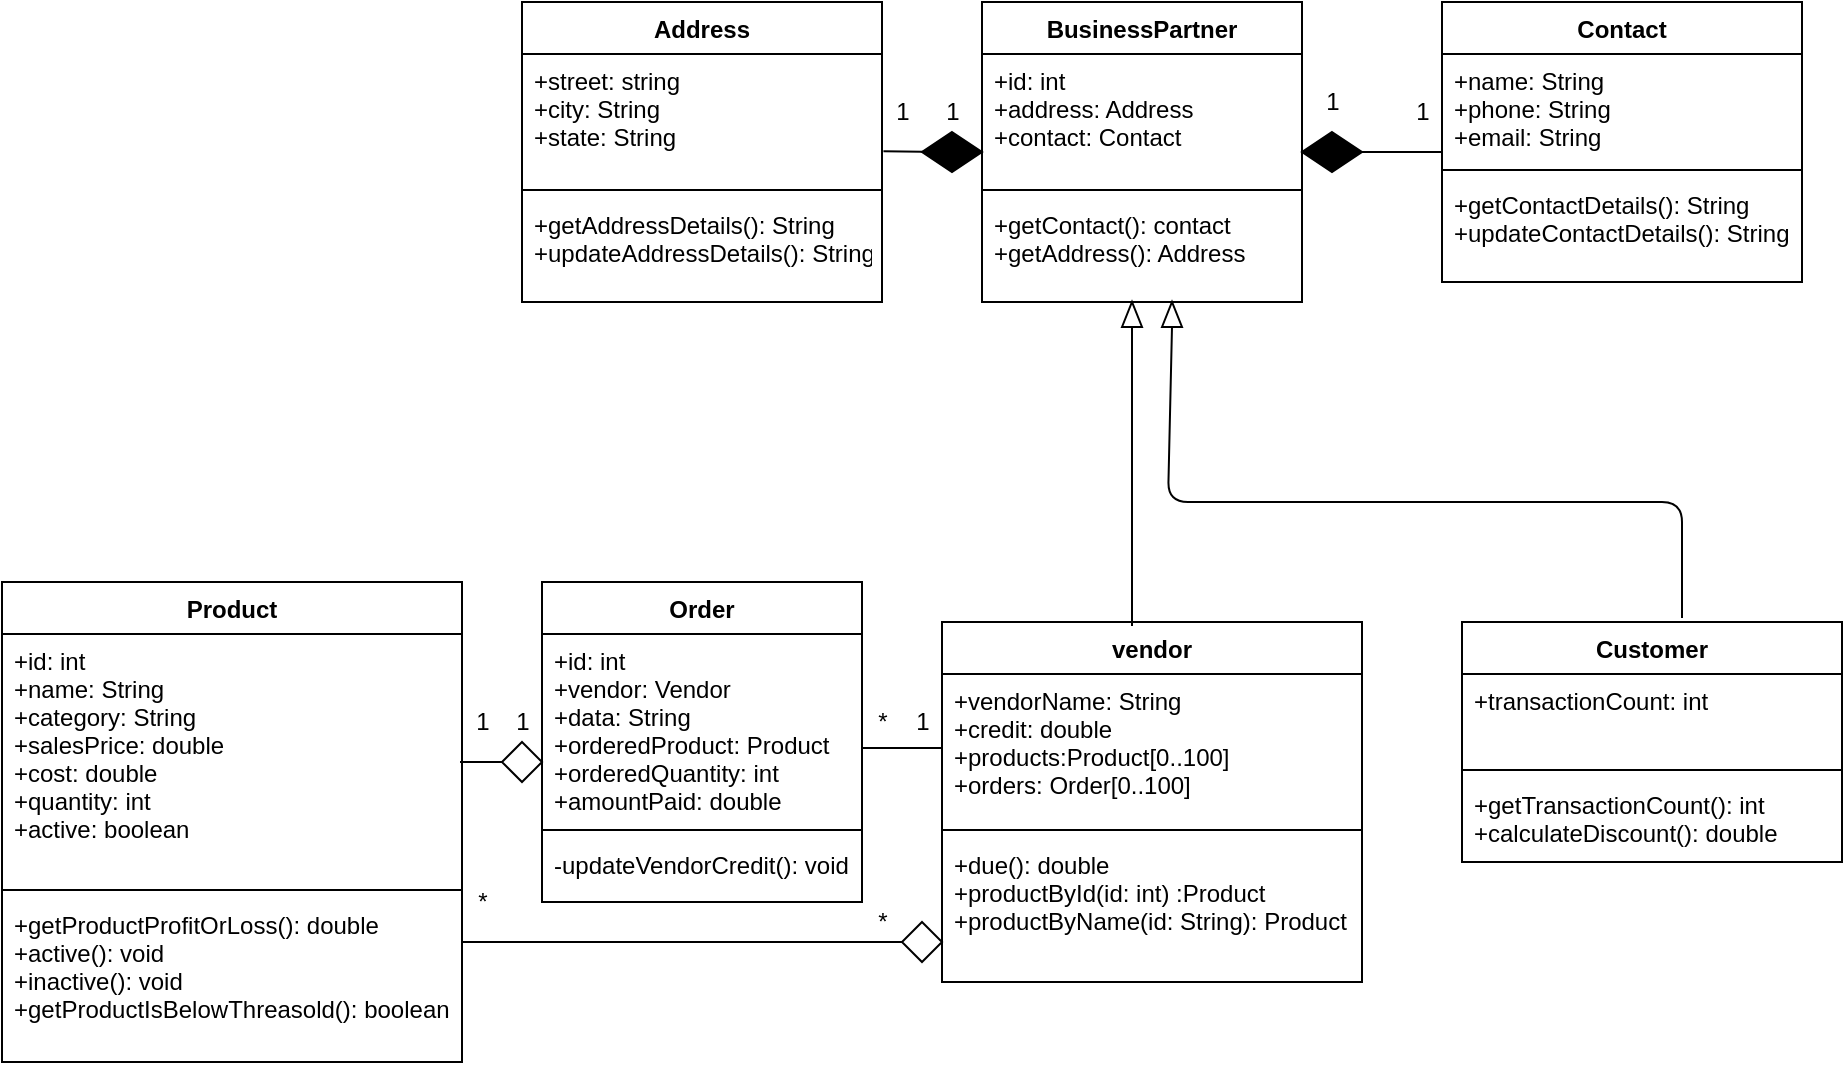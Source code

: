 <mxfile version="14.5.10" type="google"><diagram id="u8F9FUiVXTArNcdG9Iac" name="Page-1"><mxGraphModel dx="1038" dy="548" grid="1" gridSize="10" guides="1" tooltips="1" connect="1" arrows="1" fold="1" page="1" pageScale="1" pageWidth="850" pageHeight="1100" math="0" shadow="0"><root><mxCell id="0"/><mxCell id="1" parent="0"/><mxCell id="-yDEEM_2ViXvBkWcK8_R-1" value="Product" style="swimlane;fontStyle=1;align=center;verticalAlign=top;childLayout=stackLayout;horizontal=1;startSize=26;horizontalStack=0;resizeParent=1;resizeParentMax=0;resizeLast=0;collapsible=1;marginBottom=0;" parent="1" vertex="1"><mxGeometry x="10" y="340" width="230" height="240" as="geometry"/></mxCell><mxCell id="-yDEEM_2ViXvBkWcK8_R-2" value="+id: int&#10;+name: String&#10;+category: String&#10;+salesPrice: double&#10;+cost: double&#10;+quantity: int&#10;+active: boolean" style="text;strokeColor=none;fillColor=none;align=left;verticalAlign=top;spacingLeft=4;spacingRight=4;overflow=hidden;rotatable=0;points=[[0,0.5],[1,0.5]];portConstraint=eastwest;" parent="-yDEEM_2ViXvBkWcK8_R-1" vertex="1"><mxGeometry y="26" width="230" height="124" as="geometry"/></mxCell><mxCell id="-yDEEM_2ViXvBkWcK8_R-3" value="" style="line;strokeWidth=1;fillColor=none;align=left;verticalAlign=middle;spacingTop=-1;spacingLeft=3;spacingRight=3;rotatable=0;labelPosition=right;points=[];portConstraint=eastwest;" parent="-yDEEM_2ViXvBkWcK8_R-1" vertex="1"><mxGeometry y="150" width="230" height="8" as="geometry"/></mxCell><mxCell id="-yDEEM_2ViXvBkWcK8_R-4" value="+getProductProfitOrLoss(): double&#10;+active(): void&#10;+inactive(): void&#10;+getProductIsBelowThreasold(): boolean" style="text;strokeColor=none;fillColor=none;align=left;verticalAlign=top;spacingLeft=4;spacingRight=4;overflow=hidden;rotatable=0;points=[[0,0.5],[1,0.5]];portConstraint=eastwest;" parent="-yDEEM_2ViXvBkWcK8_R-1" vertex="1"><mxGeometry y="158" width="230" height="82" as="geometry"/></mxCell><mxCell id="-yDEEM_2ViXvBkWcK8_R-17" value="Order" style="swimlane;fontStyle=1;align=center;verticalAlign=top;childLayout=stackLayout;horizontal=1;startSize=26;horizontalStack=0;resizeParent=1;resizeParentMax=0;resizeLast=0;collapsible=1;marginBottom=0;" parent="1" vertex="1"><mxGeometry x="280" y="340" width="160" height="160" as="geometry"/></mxCell><mxCell id="-yDEEM_2ViXvBkWcK8_R-18" value="+id: int&#10;+vendor: Vendor&#10;+data: String&#10;+orderedProduct: Product&#10;+orderedQuantity: int&#10;+amountPaid: double" style="text;strokeColor=none;fillColor=none;align=left;verticalAlign=top;spacingLeft=4;spacingRight=4;overflow=hidden;rotatable=0;points=[[0,0.5],[1,0.5]];portConstraint=eastwest;" parent="-yDEEM_2ViXvBkWcK8_R-17" vertex="1"><mxGeometry y="26" width="160" height="94" as="geometry"/></mxCell><mxCell id="-yDEEM_2ViXvBkWcK8_R-19" value="" style="line;strokeWidth=1;fillColor=none;align=left;verticalAlign=middle;spacingTop=-1;spacingLeft=3;spacingRight=3;rotatable=0;labelPosition=right;points=[];portConstraint=eastwest;" parent="-yDEEM_2ViXvBkWcK8_R-17" vertex="1"><mxGeometry y="120" width="160" height="8" as="geometry"/></mxCell><mxCell id="-yDEEM_2ViXvBkWcK8_R-20" value="-updateVendorCredit(): void" style="text;strokeColor=none;fillColor=none;align=left;verticalAlign=top;spacingLeft=4;spacingRight=4;overflow=hidden;rotatable=0;points=[[0,0.5],[1,0.5]];portConstraint=eastwest;" parent="-yDEEM_2ViXvBkWcK8_R-17" vertex="1"><mxGeometry y="128" width="160" height="32" as="geometry"/></mxCell><mxCell id="-yDEEM_2ViXvBkWcK8_R-22" value="vendor" style="swimlane;fontStyle=1;align=center;verticalAlign=top;childLayout=stackLayout;horizontal=1;startSize=26;horizontalStack=0;resizeParent=1;resizeParentMax=0;resizeLast=0;collapsible=1;marginBottom=0;" parent="1" vertex="1"><mxGeometry x="480" y="360" width="210" height="180" as="geometry"/></mxCell><mxCell id="-yDEEM_2ViXvBkWcK8_R-23" value="+vendorName: String&#10;+credit: double&#10;+products:Product[0..100]&#10;+orders: Order[0..100]" style="text;strokeColor=none;fillColor=none;align=left;verticalAlign=top;spacingLeft=4;spacingRight=4;overflow=hidden;rotatable=0;points=[[0,0.5],[1,0.5]];portConstraint=eastwest;" parent="-yDEEM_2ViXvBkWcK8_R-22" vertex="1"><mxGeometry y="26" width="210" height="74" as="geometry"/></mxCell><mxCell id="-yDEEM_2ViXvBkWcK8_R-24" value="" style="line;strokeWidth=1;fillColor=none;align=left;verticalAlign=middle;spacingTop=-1;spacingLeft=3;spacingRight=3;rotatable=0;labelPosition=right;points=[];portConstraint=eastwest;" parent="-yDEEM_2ViXvBkWcK8_R-22" vertex="1"><mxGeometry y="100" width="210" height="8" as="geometry"/></mxCell><mxCell id="-yDEEM_2ViXvBkWcK8_R-25" value="+due(): double&#10;+productById(id: int) :Product&#10;+productByName(id: String): Product" style="text;strokeColor=none;fillColor=none;align=left;verticalAlign=top;spacingLeft=4;spacingRight=4;overflow=hidden;rotatable=0;points=[[0,0.5],[1,0.5]];portConstraint=eastwest;" parent="-yDEEM_2ViXvBkWcK8_R-22" vertex="1"><mxGeometry y="108" width="210" height="72" as="geometry"/></mxCell><mxCell id="-yDEEM_2ViXvBkWcK8_R-26" value="Customer" style="swimlane;fontStyle=1;align=center;verticalAlign=top;childLayout=stackLayout;horizontal=1;startSize=26;horizontalStack=0;resizeParent=1;resizeParentMax=0;resizeLast=0;collapsible=1;marginBottom=0;" parent="1" vertex="1"><mxGeometry x="740" y="360" width="190" height="120" as="geometry"/></mxCell><mxCell id="-yDEEM_2ViXvBkWcK8_R-27" value="+transactionCount: int" style="text;strokeColor=none;fillColor=none;align=left;verticalAlign=top;spacingLeft=4;spacingRight=4;overflow=hidden;rotatable=0;points=[[0,0.5],[1,0.5]];portConstraint=eastwest;" parent="-yDEEM_2ViXvBkWcK8_R-26" vertex="1"><mxGeometry y="26" width="190" height="44" as="geometry"/></mxCell><mxCell id="-yDEEM_2ViXvBkWcK8_R-28" value="" style="line;strokeWidth=1;fillColor=none;align=left;verticalAlign=middle;spacingTop=-1;spacingLeft=3;spacingRight=3;rotatable=0;labelPosition=right;points=[];portConstraint=eastwest;" parent="-yDEEM_2ViXvBkWcK8_R-26" vertex="1"><mxGeometry y="70" width="190" height="8" as="geometry"/></mxCell><mxCell id="-yDEEM_2ViXvBkWcK8_R-29" value="+getTransactionCount(): int&#10;+calculateDiscount(): double" style="text;strokeColor=none;fillColor=none;align=left;verticalAlign=top;spacingLeft=4;spacingRight=4;overflow=hidden;rotatable=0;points=[[0,0.5],[1,0.5]];portConstraint=eastwest;" parent="-yDEEM_2ViXvBkWcK8_R-26" vertex="1"><mxGeometry y="78" width="190" height="42" as="geometry"/></mxCell><mxCell id="-yDEEM_2ViXvBkWcK8_R-30" value="BusinessPartner" style="swimlane;fontStyle=1;align=center;verticalAlign=top;childLayout=stackLayout;horizontal=1;startSize=26;horizontalStack=0;resizeParent=1;resizeParentMax=0;resizeLast=0;collapsible=1;marginBottom=0;" parent="1" vertex="1"><mxGeometry x="500" y="50" width="160" height="150" as="geometry"/></mxCell><mxCell id="-yDEEM_2ViXvBkWcK8_R-31" value="+id: int&#10;+address: Address&#10;+contact: Contact&#10;" style="text;strokeColor=none;fillColor=none;align=left;verticalAlign=top;spacingLeft=4;spacingRight=4;overflow=hidden;rotatable=0;points=[[0,0.5],[1,0.5]];portConstraint=eastwest;" parent="-yDEEM_2ViXvBkWcK8_R-30" vertex="1"><mxGeometry y="26" width="160" height="64" as="geometry"/></mxCell><mxCell id="-yDEEM_2ViXvBkWcK8_R-32" value="" style="line;strokeWidth=1;fillColor=none;align=left;verticalAlign=middle;spacingTop=-1;spacingLeft=3;spacingRight=3;rotatable=0;labelPosition=right;points=[];portConstraint=eastwest;" parent="-yDEEM_2ViXvBkWcK8_R-30" vertex="1"><mxGeometry y="90" width="160" height="8" as="geometry"/></mxCell><mxCell id="-yDEEM_2ViXvBkWcK8_R-33" value="+getContact(): contact&#10;+getAddress(): Address" style="text;strokeColor=none;fillColor=none;align=left;verticalAlign=top;spacingLeft=4;spacingRight=4;overflow=hidden;rotatable=0;points=[[0,0.5],[1,0.5]];portConstraint=eastwest;" parent="-yDEEM_2ViXvBkWcK8_R-30" vertex="1"><mxGeometry y="98" width="160" height="52" as="geometry"/></mxCell><mxCell id="-yDEEM_2ViXvBkWcK8_R-34" value="Address" style="swimlane;fontStyle=1;align=center;verticalAlign=top;childLayout=stackLayout;horizontal=1;startSize=26;horizontalStack=0;resizeParent=1;resizeParentMax=0;resizeLast=0;collapsible=1;marginBottom=0;" parent="1" vertex="1"><mxGeometry x="270" y="50" width="180" height="150" as="geometry"/></mxCell><mxCell id="-yDEEM_2ViXvBkWcK8_R-35" value="+street: string&#10;+city: String&#10;+state: String" style="text;strokeColor=none;fillColor=none;align=left;verticalAlign=top;spacingLeft=4;spacingRight=4;overflow=hidden;rotatable=0;points=[[0,0.5],[1,0.5]];portConstraint=eastwest;" parent="-yDEEM_2ViXvBkWcK8_R-34" vertex="1"><mxGeometry y="26" width="180" height="64" as="geometry"/></mxCell><mxCell id="-yDEEM_2ViXvBkWcK8_R-36" value="" style="line;strokeWidth=1;fillColor=none;align=left;verticalAlign=middle;spacingTop=-1;spacingLeft=3;spacingRight=3;rotatable=0;labelPosition=right;points=[];portConstraint=eastwest;" parent="-yDEEM_2ViXvBkWcK8_R-34" vertex="1"><mxGeometry y="90" width="180" height="8" as="geometry"/></mxCell><mxCell id="-yDEEM_2ViXvBkWcK8_R-37" value="+getAddressDetails(): String&#10;+updateAddressDetails(): String" style="text;strokeColor=none;fillColor=none;align=left;verticalAlign=top;spacingLeft=4;spacingRight=4;overflow=hidden;rotatable=0;points=[[0,0.5],[1,0.5]];portConstraint=eastwest;" parent="-yDEEM_2ViXvBkWcK8_R-34" vertex="1"><mxGeometry y="98" width="180" height="52" as="geometry"/></mxCell><mxCell id="-yDEEM_2ViXvBkWcK8_R-38" value="Contact" style="swimlane;fontStyle=1;align=center;verticalAlign=top;childLayout=stackLayout;horizontal=1;startSize=26;horizontalStack=0;resizeParent=1;resizeParentMax=0;resizeLast=0;collapsible=1;marginBottom=0;" parent="1" vertex="1"><mxGeometry x="730" y="50" width="180" height="140" as="geometry"/></mxCell><mxCell id="-yDEEM_2ViXvBkWcK8_R-39" value="+name: String&#10;+phone: String&#10;+email: String&#10;" style="text;strokeColor=none;fillColor=none;align=left;verticalAlign=top;spacingLeft=4;spacingRight=4;overflow=hidden;rotatable=0;points=[[0,0.5],[1,0.5]];portConstraint=eastwest;" parent="-yDEEM_2ViXvBkWcK8_R-38" vertex="1"><mxGeometry y="26" width="180" height="54" as="geometry"/></mxCell><mxCell id="-yDEEM_2ViXvBkWcK8_R-40" value="" style="line;strokeWidth=1;fillColor=none;align=left;verticalAlign=middle;spacingTop=-1;spacingLeft=3;spacingRight=3;rotatable=0;labelPosition=right;points=[];portConstraint=eastwest;" parent="-yDEEM_2ViXvBkWcK8_R-38" vertex="1"><mxGeometry y="80" width="180" height="8" as="geometry"/></mxCell><mxCell id="-yDEEM_2ViXvBkWcK8_R-41" value="+getContactDetails(): String&#10;+updateContactDetails(): String" style="text;strokeColor=none;fillColor=none;align=left;verticalAlign=top;spacingLeft=4;spacingRight=4;overflow=hidden;rotatable=0;points=[[0,0.5],[1,0.5]];portConstraint=eastwest;" parent="-yDEEM_2ViXvBkWcK8_R-38" vertex="1"><mxGeometry y="88" width="180" height="52" as="geometry"/></mxCell><mxCell id="-yDEEM_2ViXvBkWcK8_R-45" value="" style="endArrow=none;html=1;entryX=0;entryY=0.5;entryDx=0;entryDy=0;" parent="1" target="-yDEEM_2ViXvBkWcK8_R-47" edge="1"><mxGeometry width="50" height="50" relative="1" as="geometry"><mxPoint x="575" y="362" as="sourcePoint"/><mxPoint x="580" y="220" as="targetPoint"/></mxGeometry></mxCell><mxCell id="-yDEEM_2ViXvBkWcK8_R-47" value="" style="triangle;whiteSpace=wrap;html=1;direction=north;" parent="1" vertex="1"><mxGeometry x="570" y="200" width="10" height="12.5" as="geometry"/></mxCell><mxCell id="-yDEEM_2ViXvBkWcK8_R-48" value="" style="triangle;whiteSpace=wrap;html=1;direction=north;" parent="1" vertex="1"><mxGeometry x="590" y="200" width="10" height="12.5" as="geometry"/></mxCell><mxCell id="-yDEEM_2ViXvBkWcK8_R-52" value="" style="endArrow=none;html=1;entryX=0;entryY=0.5;entryDx=0;entryDy=0;" parent="1" target="-yDEEM_2ViXvBkWcK8_R-48" edge="1"><mxGeometry width="50" height="50" relative="1" as="geometry"><mxPoint x="850" y="358" as="sourcePoint"/><mxPoint x="600" y="220" as="targetPoint"/><Array as="points"><mxPoint x="850" y="300"/><mxPoint x="593" y="300"/></Array></mxGeometry></mxCell><mxCell id="-yDEEM_2ViXvBkWcK8_R-54" value="" style="endArrow=none;html=1;entryX=0;entryY=0.5;entryDx=0;entryDy=0;" parent="1" target="-yDEEM_2ViXvBkWcK8_R-23" edge="1"><mxGeometry width="50" height="50" relative="1" as="geometry"><mxPoint x="440" y="423" as="sourcePoint"/><mxPoint x="470" y="425" as="targetPoint"/></mxGeometry></mxCell><mxCell id="-yDEEM_2ViXvBkWcK8_R-55" value="" style="rhombus;whiteSpace=wrap;html=1;" parent="1" vertex="1"><mxGeometry x="260" y="420" width="20" height="20" as="geometry"/></mxCell><mxCell id="-yDEEM_2ViXvBkWcK8_R-57" value="" style="endArrow=none;html=1;" parent="1" edge="1"><mxGeometry width="50" height="50" relative="1" as="geometry"><mxPoint x="239" y="430" as="sourcePoint"/><mxPoint x="260" y="430" as="targetPoint"/></mxGeometry></mxCell><mxCell id="-yDEEM_2ViXvBkWcK8_R-59" value="" style="endArrow=none;html=1;entryX=0;entryY=0.5;entryDx=0;entryDy=0;" parent="1" target="-yDEEM_2ViXvBkWcK8_R-60" edge="1"><mxGeometry width="50" height="50" relative="1" as="geometry"><mxPoint x="240" y="520" as="sourcePoint"/><mxPoint x="440" y="530" as="targetPoint"/></mxGeometry></mxCell><mxCell id="-yDEEM_2ViXvBkWcK8_R-60" value="" style="rhombus;whiteSpace=wrap;html=1;" parent="1" vertex="1"><mxGeometry x="460" y="510" width="20" height="20" as="geometry"/></mxCell><mxCell id="-yDEEM_2ViXvBkWcK8_R-61" value="" style="endArrow=none;html=1;exitX=1.004;exitY=0.759;exitDx=0;exitDy=0;exitPerimeter=0;" parent="1" source="-yDEEM_2ViXvBkWcK8_R-35" edge="1"><mxGeometry width="50" height="50" relative="1" as="geometry"><mxPoint x="420" y="290" as="sourcePoint"/><mxPoint x="480" y="125" as="targetPoint"/></mxGeometry></mxCell><mxCell id="-yDEEM_2ViXvBkWcK8_R-66" value="" style="rhombus;whiteSpace=wrap;html=1;fillColor=#000000;" parent="1" vertex="1"><mxGeometry x="470" y="115" width="30" height="20" as="geometry"/></mxCell><mxCell id="-yDEEM_2ViXvBkWcK8_R-67" value="" style="rhombus;whiteSpace=wrap;html=1;fillColor=#000000;" parent="1" vertex="1"><mxGeometry x="660" y="115" width="30" height="20" as="geometry"/></mxCell><mxCell id="-yDEEM_2ViXvBkWcK8_R-68" value="" style="endArrow=none;html=1;rounded=0;" parent="1" edge="1"><mxGeometry relative="1" as="geometry"><mxPoint x="690" y="125" as="sourcePoint"/><mxPoint x="730" y="125" as="targetPoint"/></mxGeometry></mxCell><mxCell id="-yDEEM_2ViXvBkWcK8_R-69" value="1" style="text;html=1;align=center;verticalAlign=middle;resizable=0;points=[];autosize=1;strokeColor=none;" parent="1" vertex="1"><mxGeometry x="240" y="400" width="20" height="20" as="geometry"/></mxCell><mxCell id="-yDEEM_2ViXvBkWcK8_R-70" value="1" style="text;html=1;align=center;verticalAlign=middle;resizable=0;points=[];autosize=1;strokeColor=none;" parent="1" vertex="1"><mxGeometry x="260" y="400" width="20" height="20" as="geometry"/></mxCell><mxCell id="-yDEEM_2ViXvBkWcK8_R-71" value="*" style="text;html=1;align=center;verticalAlign=middle;resizable=0;points=[];autosize=1;strokeColor=none;" parent="1" vertex="1"><mxGeometry x="440" y="400" width="20" height="20" as="geometry"/></mxCell><mxCell id="-yDEEM_2ViXvBkWcK8_R-72" value="1" style="text;html=1;align=center;verticalAlign=middle;resizable=0;points=[];autosize=1;strokeColor=none;" parent="1" vertex="1"><mxGeometry x="460" y="400" width="20" height="20" as="geometry"/></mxCell><mxCell id="-yDEEM_2ViXvBkWcK8_R-73" value="*" style="text;html=1;align=center;verticalAlign=middle;resizable=0;points=[];autosize=1;strokeColor=none;" parent="1" vertex="1"><mxGeometry x="240" y="490" width="20" height="20" as="geometry"/></mxCell><mxCell id="-yDEEM_2ViXvBkWcK8_R-77" value="*" style="text;html=1;align=center;verticalAlign=middle;resizable=0;points=[];autosize=1;strokeColor=none;" parent="1" vertex="1"><mxGeometry x="440" y="500" width="20" height="20" as="geometry"/></mxCell><mxCell id="-yDEEM_2ViXvBkWcK8_R-81" value="1" style="text;html=1;align=center;verticalAlign=middle;resizable=0;points=[];autosize=1;strokeColor=none;" parent="1" vertex="1"><mxGeometry x="450" y="95" width="20" height="20" as="geometry"/></mxCell><mxCell id="-yDEEM_2ViXvBkWcK8_R-82" value="1" style="text;html=1;align=center;verticalAlign=middle;resizable=0;points=[];autosize=1;strokeColor=none;" parent="1" vertex="1"><mxGeometry x="475" y="95" width="20" height="20" as="geometry"/></mxCell><mxCell id="-yDEEM_2ViXvBkWcK8_R-83" value="1" style="text;html=1;align=center;verticalAlign=middle;resizable=0;points=[];autosize=1;strokeColor=none;" parent="1" vertex="1"><mxGeometry x="665" y="90" width="20" height="20" as="geometry"/></mxCell><mxCell id="-yDEEM_2ViXvBkWcK8_R-84" value="1" style="text;html=1;align=center;verticalAlign=middle;resizable=0;points=[];autosize=1;strokeColor=none;" parent="1" vertex="1"><mxGeometry x="710" y="95" width="20" height="20" as="geometry"/></mxCell></root></mxGraphModel></diagram></mxfile>